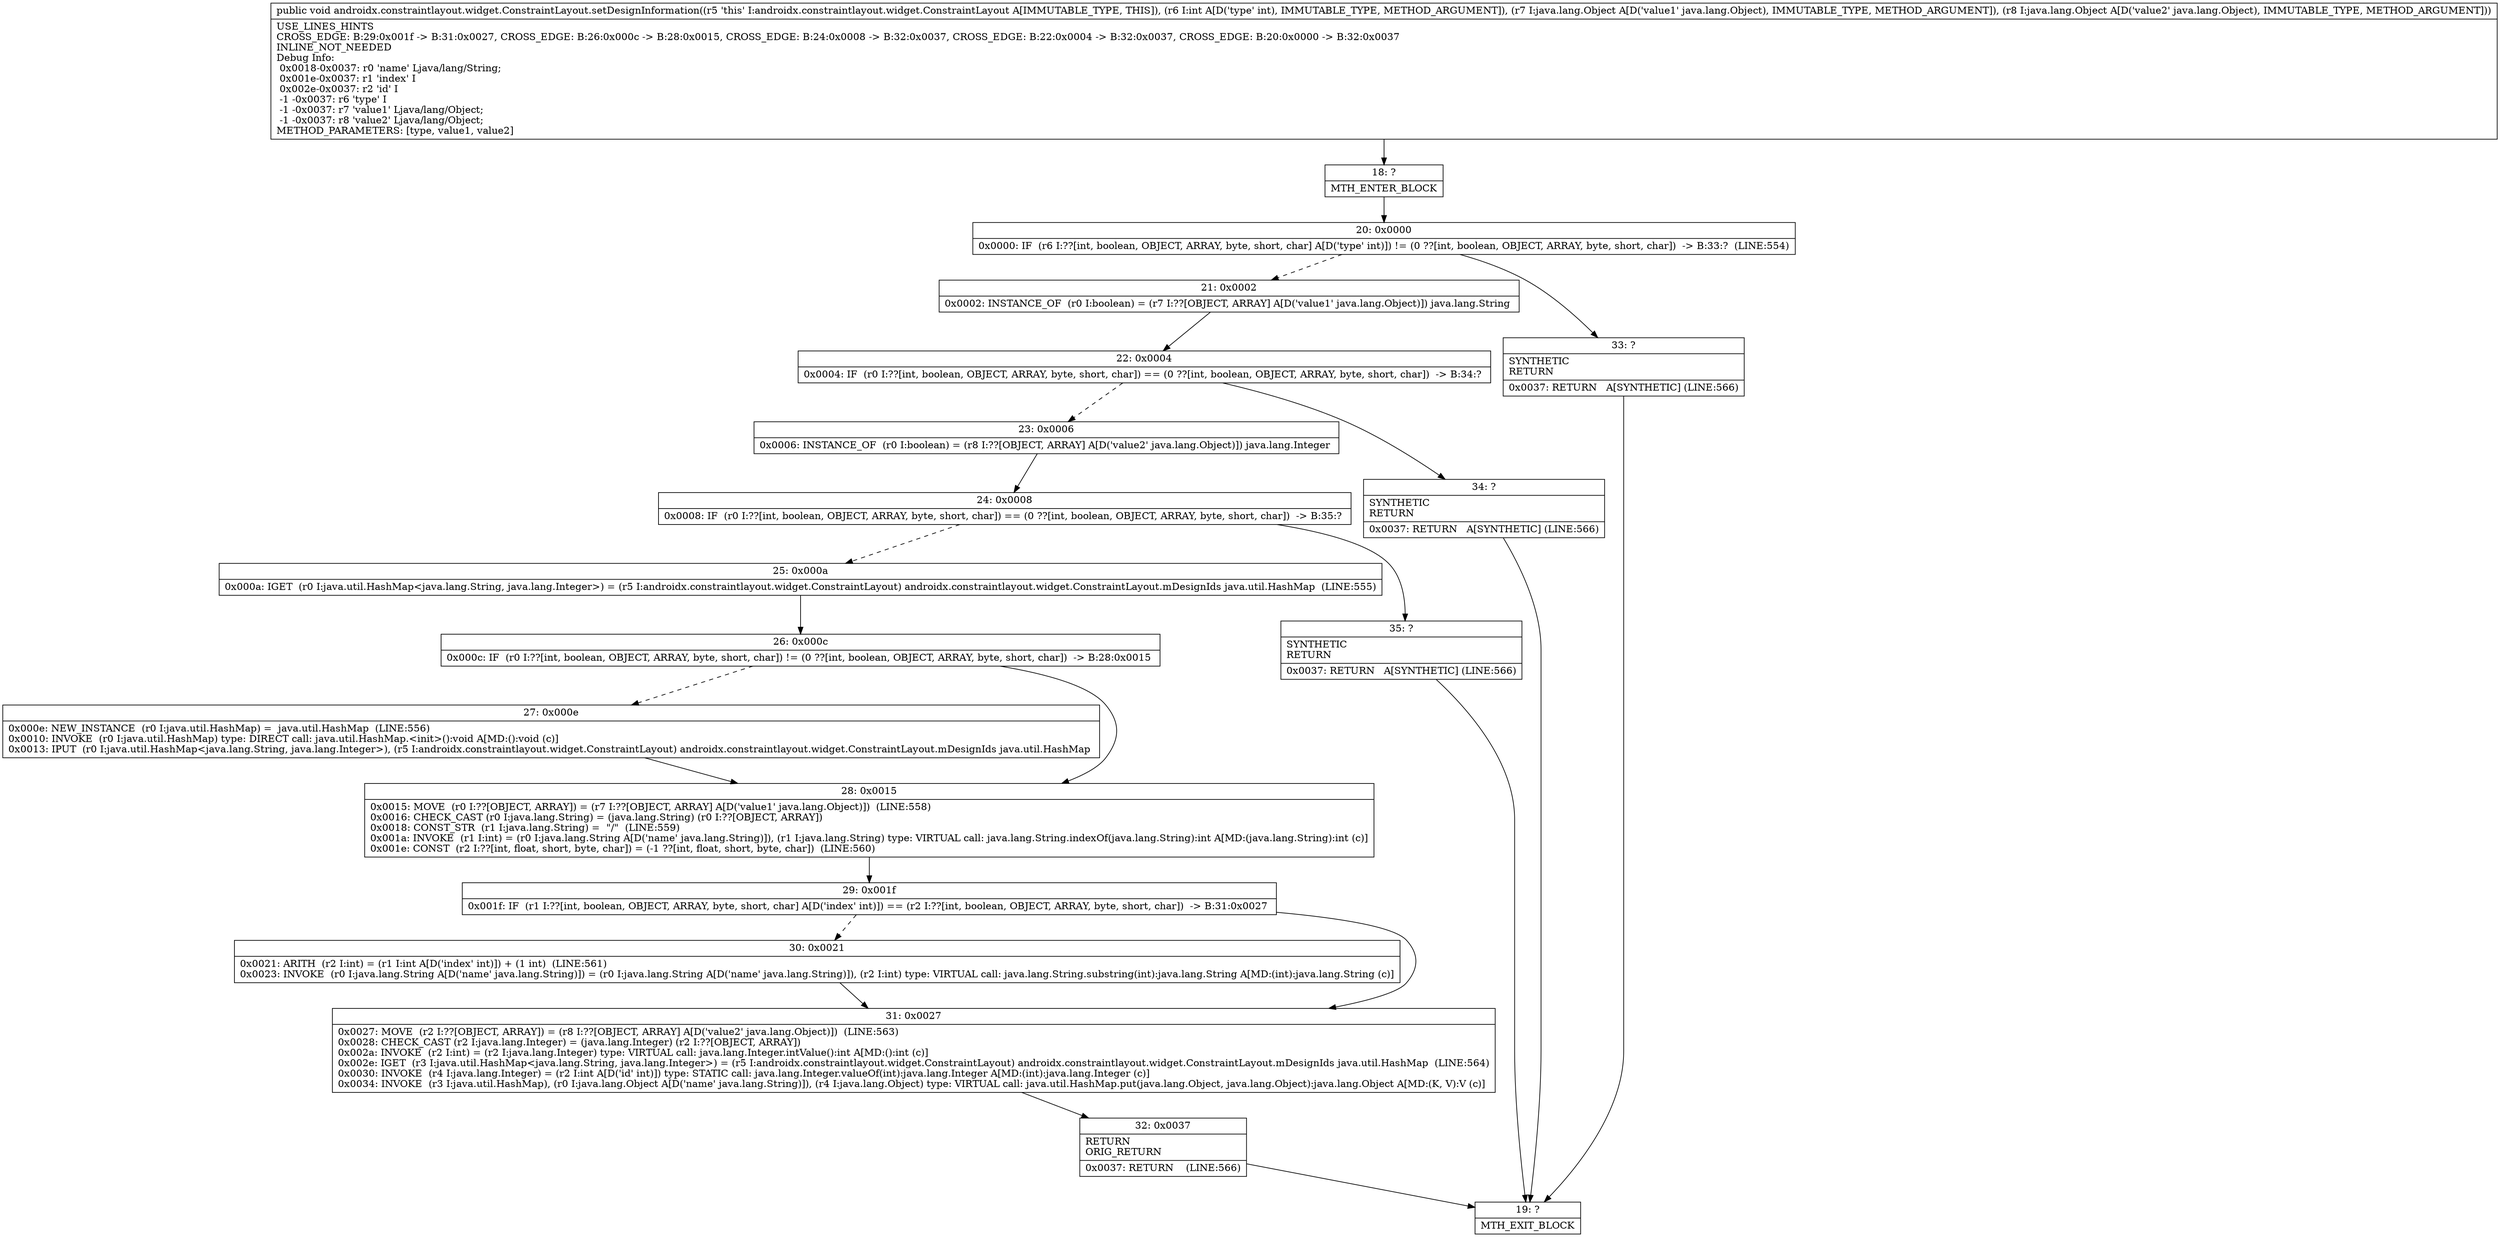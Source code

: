 digraph "CFG forandroidx.constraintlayout.widget.ConstraintLayout.setDesignInformation(ILjava\/lang\/Object;Ljava\/lang\/Object;)V" {
Node_18 [shape=record,label="{18\:\ ?|MTH_ENTER_BLOCK\l}"];
Node_20 [shape=record,label="{20\:\ 0x0000|0x0000: IF  (r6 I:??[int, boolean, OBJECT, ARRAY, byte, short, char] A[D('type' int)]) != (0 ??[int, boolean, OBJECT, ARRAY, byte, short, char])  \-\> B:33:?  (LINE:554)\l}"];
Node_21 [shape=record,label="{21\:\ 0x0002|0x0002: INSTANCE_OF  (r0 I:boolean) = (r7 I:??[OBJECT, ARRAY] A[D('value1' java.lang.Object)]) java.lang.String \l}"];
Node_22 [shape=record,label="{22\:\ 0x0004|0x0004: IF  (r0 I:??[int, boolean, OBJECT, ARRAY, byte, short, char]) == (0 ??[int, boolean, OBJECT, ARRAY, byte, short, char])  \-\> B:34:? \l}"];
Node_23 [shape=record,label="{23\:\ 0x0006|0x0006: INSTANCE_OF  (r0 I:boolean) = (r8 I:??[OBJECT, ARRAY] A[D('value2' java.lang.Object)]) java.lang.Integer \l}"];
Node_24 [shape=record,label="{24\:\ 0x0008|0x0008: IF  (r0 I:??[int, boolean, OBJECT, ARRAY, byte, short, char]) == (0 ??[int, boolean, OBJECT, ARRAY, byte, short, char])  \-\> B:35:? \l}"];
Node_25 [shape=record,label="{25\:\ 0x000a|0x000a: IGET  (r0 I:java.util.HashMap\<java.lang.String, java.lang.Integer\>) = (r5 I:androidx.constraintlayout.widget.ConstraintLayout) androidx.constraintlayout.widget.ConstraintLayout.mDesignIds java.util.HashMap  (LINE:555)\l}"];
Node_26 [shape=record,label="{26\:\ 0x000c|0x000c: IF  (r0 I:??[int, boolean, OBJECT, ARRAY, byte, short, char]) != (0 ??[int, boolean, OBJECT, ARRAY, byte, short, char])  \-\> B:28:0x0015 \l}"];
Node_27 [shape=record,label="{27\:\ 0x000e|0x000e: NEW_INSTANCE  (r0 I:java.util.HashMap) =  java.util.HashMap  (LINE:556)\l0x0010: INVOKE  (r0 I:java.util.HashMap) type: DIRECT call: java.util.HashMap.\<init\>():void A[MD:():void (c)]\l0x0013: IPUT  (r0 I:java.util.HashMap\<java.lang.String, java.lang.Integer\>), (r5 I:androidx.constraintlayout.widget.ConstraintLayout) androidx.constraintlayout.widget.ConstraintLayout.mDesignIds java.util.HashMap \l}"];
Node_28 [shape=record,label="{28\:\ 0x0015|0x0015: MOVE  (r0 I:??[OBJECT, ARRAY]) = (r7 I:??[OBJECT, ARRAY] A[D('value1' java.lang.Object)])  (LINE:558)\l0x0016: CHECK_CAST (r0 I:java.lang.String) = (java.lang.String) (r0 I:??[OBJECT, ARRAY]) \l0x0018: CONST_STR  (r1 I:java.lang.String) =  \"\/\"  (LINE:559)\l0x001a: INVOKE  (r1 I:int) = (r0 I:java.lang.String A[D('name' java.lang.String)]), (r1 I:java.lang.String) type: VIRTUAL call: java.lang.String.indexOf(java.lang.String):int A[MD:(java.lang.String):int (c)]\l0x001e: CONST  (r2 I:??[int, float, short, byte, char]) = (\-1 ??[int, float, short, byte, char])  (LINE:560)\l}"];
Node_29 [shape=record,label="{29\:\ 0x001f|0x001f: IF  (r1 I:??[int, boolean, OBJECT, ARRAY, byte, short, char] A[D('index' int)]) == (r2 I:??[int, boolean, OBJECT, ARRAY, byte, short, char])  \-\> B:31:0x0027 \l}"];
Node_30 [shape=record,label="{30\:\ 0x0021|0x0021: ARITH  (r2 I:int) = (r1 I:int A[D('index' int)]) + (1 int)  (LINE:561)\l0x0023: INVOKE  (r0 I:java.lang.String A[D('name' java.lang.String)]) = (r0 I:java.lang.String A[D('name' java.lang.String)]), (r2 I:int) type: VIRTUAL call: java.lang.String.substring(int):java.lang.String A[MD:(int):java.lang.String (c)]\l}"];
Node_31 [shape=record,label="{31\:\ 0x0027|0x0027: MOVE  (r2 I:??[OBJECT, ARRAY]) = (r8 I:??[OBJECT, ARRAY] A[D('value2' java.lang.Object)])  (LINE:563)\l0x0028: CHECK_CAST (r2 I:java.lang.Integer) = (java.lang.Integer) (r2 I:??[OBJECT, ARRAY]) \l0x002a: INVOKE  (r2 I:int) = (r2 I:java.lang.Integer) type: VIRTUAL call: java.lang.Integer.intValue():int A[MD:():int (c)]\l0x002e: IGET  (r3 I:java.util.HashMap\<java.lang.String, java.lang.Integer\>) = (r5 I:androidx.constraintlayout.widget.ConstraintLayout) androidx.constraintlayout.widget.ConstraintLayout.mDesignIds java.util.HashMap  (LINE:564)\l0x0030: INVOKE  (r4 I:java.lang.Integer) = (r2 I:int A[D('id' int)]) type: STATIC call: java.lang.Integer.valueOf(int):java.lang.Integer A[MD:(int):java.lang.Integer (c)]\l0x0034: INVOKE  (r3 I:java.util.HashMap), (r0 I:java.lang.Object A[D('name' java.lang.String)]), (r4 I:java.lang.Object) type: VIRTUAL call: java.util.HashMap.put(java.lang.Object, java.lang.Object):java.lang.Object A[MD:(K, V):V (c)]\l}"];
Node_32 [shape=record,label="{32\:\ 0x0037|RETURN\lORIG_RETURN\l|0x0037: RETURN    (LINE:566)\l}"];
Node_19 [shape=record,label="{19\:\ ?|MTH_EXIT_BLOCK\l}"];
Node_35 [shape=record,label="{35\:\ ?|SYNTHETIC\lRETURN\l|0x0037: RETURN   A[SYNTHETIC] (LINE:566)\l}"];
Node_34 [shape=record,label="{34\:\ ?|SYNTHETIC\lRETURN\l|0x0037: RETURN   A[SYNTHETIC] (LINE:566)\l}"];
Node_33 [shape=record,label="{33\:\ ?|SYNTHETIC\lRETURN\l|0x0037: RETURN   A[SYNTHETIC] (LINE:566)\l}"];
MethodNode[shape=record,label="{public void androidx.constraintlayout.widget.ConstraintLayout.setDesignInformation((r5 'this' I:androidx.constraintlayout.widget.ConstraintLayout A[IMMUTABLE_TYPE, THIS]), (r6 I:int A[D('type' int), IMMUTABLE_TYPE, METHOD_ARGUMENT]), (r7 I:java.lang.Object A[D('value1' java.lang.Object), IMMUTABLE_TYPE, METHOD_ARGUMENT]), (r8 I:java.lang.Object A[D('value2' java.lang.Object), IMMUTABLE_TYPE, METHOD_ARGUMENT]))  | USE_LINES_HINTS\lCROSS_EDGE: B:29:0x001f \-\> B:31:0x0027, CROSS_EDGE: B:26:0x000c \-\> B:28:0x0015, CROSS_EDGE: B:24:0x0008 \-\> B:32:0x0037, CROSS_EDGE: B:22:0x0004 \-\> B:32:0x0037, CROSS_EDGE: B:20:0x0000 \-\> B:32:0x0037\lINLINE_NOT_NEEDED\lDebug Info:\l  0x0018\-0x0037: r0 'name' Ljava\/lang\/String;\l  0x001e\-0x0037: r1 'index' I\l  0x002e\-0x0037: r2 'id' I\l  \-1 \-0x0037: r6 'type' I\l  \-1 \-0x0037: r7 'value1' Ljava\/lang\/Object;\l  \-1 \-0x0037: r8 'value2' Ljava\/lang\/Object;\lMETHOD_PARAMETERS: [type, value1, value2]\l}"];
MethodNode -> Node_18;Node_18 -> Node_20;
Node_20 -> Node_21[style=dashed];
Node_20 -> Node_33;
Node_21 -> Node_22;
Node_22 -> Node_23[style=dashed];
Node_22 -> Node_34;
Node_23 -> Node_24;
Node_24 -> Node_25[style=dashed];
Node_24 -> Node_35;
Node_25 -> Node_26;
Node_26 -> Node_27[style=dashed];
Node_26 -> Node_28;
Node_27 -> Node_28;
Node_28 -> Node_29;
Node_29 -> Node_30[style=dashed];
Node_29 -> Node_31;
Node_30 -> Node_31;
Node_31 -> Node_32;
Node_32 -> Node_19;
Node_35 -> Node_19;
Node_34 -> Node_19;
Node_33 -> Node_19;
}

